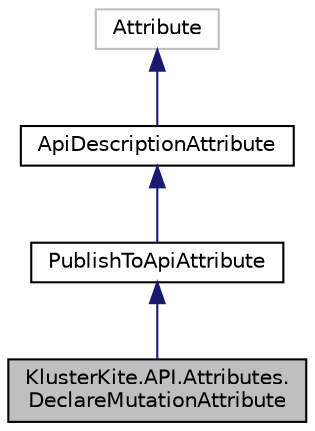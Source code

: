 digraph "KlusterKite.API.Attributes.DeclareMutationAttribute"
{
  edge [fontname="Helvetica",fontsize="10",labelfontname="Helvetica",labelfontsize="10"];
  node [fontname="Helvetica",fontsize="10",shape=record];
  Node4 [label="KlusterKite.API.Attributes.\lDeclareMutationAttribute",height=0.2,width=0.4,color="black", fillcolor="grey75", style="filled", fontcolor="black"];
  Node5 -> Node4 [dir="back",color="midnightblue",fontsize="10",style="solid",fontname="Helvetica"];
  Node5 [label="PublishToApiAttribute",height=0.2,width=0.4,color="black", fillcolor="white", style="filled",URL="$class_kluster_kite_1_1_a_p_i_1_1_attributes_1_1_publish_to_api_attribute.html",tooltip="Marks properties and methods as publishable to GraphQL api "];
  Node6 -> Node5 [dir="back",color="midnightblue",fontsize="10",style="solid",fontname="Helvetica"];
  Node6 [label="ApiDescriptionAttribute",height=0.2,width=0.4,color="black", fillcolor="white", style="filled",URL="$class_kluster_kite_1_1_a_p_i_1_1_attributes_1_1_api_description_attribute.html",tooltip="Describes type (class) to published api "];
  Node7 -> Node6 [dir="back",color="midnightblue",fontsize="10",style="solid",fontname="Helvetica"];
  Node7 [label="Attribute",height=0.2,width=0.4,color="grey75", fillcolor="white", style="filled"];
}
